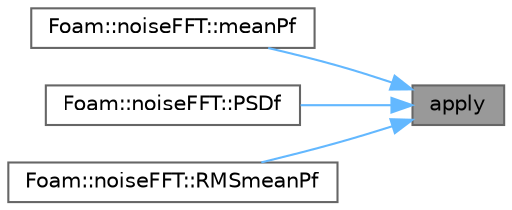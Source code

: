 digraph "apply"
{
 // LATEX_PDF_SIZE
  bgcolor="transparent";
  edge [fontname=Helvetica,fontsize=10,labelfontname=Helvetica,labelfontsize=10];
  node [fontname=Helvetica,fontsize=10,shape=box,height=0.2,width=0.4];
  rankdir="RL";
  Node1 [id="Node000001",label="apply",height=0.2,width=0.4,color="gray40", fillcolor="grey60", style="filled", fontcolor="black",tooltip=" "];
  Node1 -> Node2 [id="edge1_Node000001_Node000002",dir="back",color="steelblue1",style="solid",tooltip=" "];
  Node2 [id="Node000002",label="Foam::noiseFFT::meanPf",height=0.2,width=0.4,color="grey40", fillcolor="white", style="filled",URL="$classFoam_1_1noiseFFT.html#a232654ad48b93f9014e4ed3bbe38cc9e",tooltip=" "];
  Node1 -> Node3 [id="edge2_Node000001_Node000003",dir="back",color="steelblue1",style="solid",tooltip=" "];
  Node3 [id="Node000003",label="Foam::noiseFFT::PSDf",height=0.2,width=0.4,color="grey40", fillcolor="white", style="filled",URL="$classFoam_1_1noiseFFT.html#aaa3ef01aa4e8be84a7cf9f0838c70baf",tooltip=" "];
  Node1 -> Node4 [id="edge3_Node000001_Node000004",dir="back",color="steelblue1",style="solid",tooltip=" "];
  Node4 [id="Node000004",label="Foam::noiseFFT::RMSmeanPf",height=0.2,width=0.4,color="grey40", fillcolor="white", style="filled",URL="$classFoam_1_1noiseFFT.html#adf3e942d942f49fd9b37483fe702437a",tooltip=" "];
}
